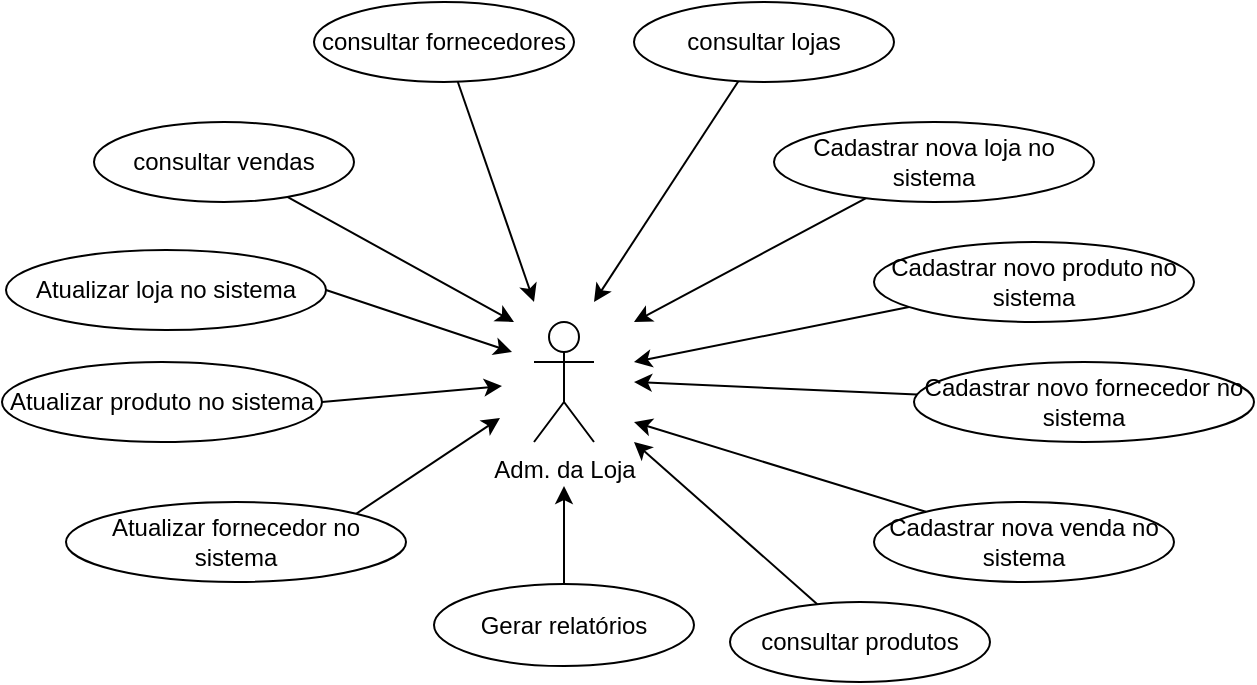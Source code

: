 <mxfile>
    <diagram id="fAWcZDt-SKKmH7W-7sce" name="Page-1">
        <mxGraphModel dx="1137" dy="523" grid="0" gridSize="10" guides="1" tooltips="1" connect="1" arrows="1" fold="1" page="1" pageScale="1" pageWidth="850" pageHeight="1100" math="0" shadow="0">
            <root>
                <mxCell id="0"/>
                <mxCell id="1" parent="0"/>
                <mxCell id="2" value="Adm. da Loja" style="shape=umlActor;verticalLabelPosition=bottom;verticalAlign=top;html=1;outlineConnect=0;" vertex="1" parent="1">
                    <mxGeometry x="390" y="390" width="30" height="60" as="geometry"/>
                </mxCell>
                <mxCell id="4" style="edgeStyle=none;html=1;" edge="1" parent="1" source="3">
                    <mxGeometry relative="1" as="geometry">
                        <mxPoint x="440" y="390" as="targetPoint"/>
                    </mxGeometry>
                </mxCell>
                <mxCell id="3" value="Cadastrar nova loja no sistema" style="ellipse;whiteSpace=wrap;html=1;" vertex="1" parent="1">
                    <mxGeometry x="510" y="290" width="160" height="40" as="geometry"/>
                </mxCell>
                <mxCell id="6" style="edgeStyle=none;html=1;" edge="1" parent="1" source="5">
                    <mxGeometry relative="1" as="geometry">
                        <mxPoint x="440" y="410" as="targetPoint"/>
                    </mxGeometry>
                </mxCell>
                <mxCell id="5" value="Cadastrar novo produto no sistema" style="ellipse;whiteSpace=wrap;html=1;" vertex="1" parent="1">
                    <mxGeometry x="560" y="350" width="160" height="40" as="geometry"/>
                </mxCell>
                <mxCell id="8" style="edgeStyle=none;html=1;" edge="1" parent="1" source="7">
                    <mxGeometry relative="1" as="geometry">
                        <mxPoint x="440" y="420" as="targetPoint"/>
                    </mxGeometry>
                </mxCell>
                <mxCell id="7" value="Cadastrar novo fornecedor no sistema" style="ellipse;whiteSpace=wrap;html=1;" vertex="1" parent="1">
                    <mxGeometry x="580" y="410" width="170" height="40" as="geometry"/>
                </mxCell>
                <mxCell id="11" style="edgeStyle=none;html=1;" edge="1" parent="1" source="10">
                    <mxGeometry relative="1" as="geometry">
                        <mxPoint x="440" y="440" as="targetPoint"/>
                    </mxGeometry>
                </mxCell>
                <mxCell id="10" value="Cadastrar nova venda no sistema" style="ellipse;whiteSpace=wrap;html=1;" vertex="1" parent="1">
                    <mxGeometry x="560" y="480" width="150" height="40" as="geometry"/>
                </mxCell>
                <mxCell id="13" style="edgeStyle=none;html=1;" edge="1" parent="1" source="12">
                    <mxGeometry relative="1" as="geometry">
                        <mxPoint x="420" y="380" as="targetPoint"/>
                    </mxGeometry>
                </mxCell>
                <mxCell id="12" value="consultar lojas" style="ellipse;whiteSpace=wrap;html=1;" vertex="1" parent="1">
                    <mxGeometry x="440" y="230" width="130" height="40" as="geometry"/>
                </mxCell>
                <mxCell id="15" style="edgeStyle=none;html=1;" edge="1" parent="1" source="14">
                    <mxGeometry relative="1" as="geometry">
                        <mxPoint x="440" y="450" as="targetPoint"/>
                    </mxGeometry>
                </mxCell>
                <mxCell id="14" value="consultar produtos" style="ellipse;whiteSpace=wrap;html=1;" vertex="1" parent="1">
                    <mxGeometry x="488" y="530" width="130" height="40" as="geometry"/>
                </mxCell>
                <mxCell id="17" style="edgeStyle=none;html=1;" edge="1" parent="1" source="16">
                    <mxGeometry relative="1" as="geometry">
                        <mxPoint x="390" y="380" as="targetPoint"/>
                    </mxGeometry>
                </mxCell>
                <mxCell id="16" value="consultar fornecedores" style="ellipse;whiteSpace=wrap;html=1;" vertex="1" parent="1">
                    <mxGeometry x="280" y="230" width="130" height="40" as="geometry"/>
                </mxCell>
                <mxCell id="19" style="edgeStyle=none;html=1;" edge="1" parent="1" source="18">
                    <mxGeometry relative="1" as="geometry">
                        <mxPoint x="380" y="390" as="targetPoint"/>
                    </mxGeometry>
                </mxCell>
                <mxCell id="18" value="consultar vendas" style="ellipse;whiteSpace=wrap;html=1;" vertex="1" parent="1">
                    <mxGeometry x="170" y="290" width="130" height="40" as="geometry"/>
                </mxCell>
                <mxCell id="24" style="edgeStyle=none;html=1;exitX=1;exitY=0.5;exitDx=0;exitDy=0;" edge="1" parent="1" source="20">
                    <mxGeometry relative="1" as="geometry">
                        <mxPoint x="379" y="405" as="targetPoint"/>
                    </mxGeometry>
                </mxCell>
                <mxCell id="20" value="Atualizar loja no sistema" style="ellipse;whiteSpace=wrap;html=1;" vertex="1" parent="1">
                    <mxGeometry x="126" y="354" width="160" height="40" as="geometry"/>
                </mxCell>
                <mxCell id="25" style="edgeStyle=none;html=1;exitX=1;exitY=0.5;exitDx=0;exitDy=0;" edge="1" parent="1" source="21">
                    <mxGeometry relative="1" as="geometry">
                        <mxPoint x="374" y="422" as="targetPoint"/>
                    </mxGeometry>
                </mxCell>
                <mxCell id="21" value="Atualizar produto no sistema" style="ellipse;whiteSpace=wrap;html=1;" vertex="1" parent="1">
                    <mxGeometry x="124" y="410" width="160" height="40" as="geometry"/>
                </mxCell>
                <mxCell id="26" style="edgeStyle=none;html=1;exitX=1;exitY=0;exitDx=0;exitDy=0;" edge="1" parent="1" source="22">
                    <mxGeometry relative="1" as="geometry">
                        <mxPoint x="373" y="438" as="targetPoint"/>
                    </mxGeometry>
                </mxCell>
                <mxCell id="22" value="Atualizar fornecedor no sistema" style="ellipse;whiteSpace=wrap;html=1;" vertex="1" parent="1">
                    <mxGeometry x="156" y="480" width="170" height="40" as="geometry"/>
                </mxCell>
                <mxCell id="28" style="edgeStyle=none;html=1;" edge="1" parent="1" source="27">
                    <mxGeometry relative="1" as="geometry">
                        <mxPoint x="405" y="472" as="targetPoint"/>
                    </mxGeometry>
                </mxCell>
                <mxCell id="27" value="Gerar relatórios" style="ellipse;whiteSpace=wrap;html=1;" vertex="1" parent="1">
                    <mxGeometry x="340" y="521" width="130" height="41" as="geometry"/>
                </mxCell>
            </root>
        </mxGraphModel>
    </diagram>
</mxfile>